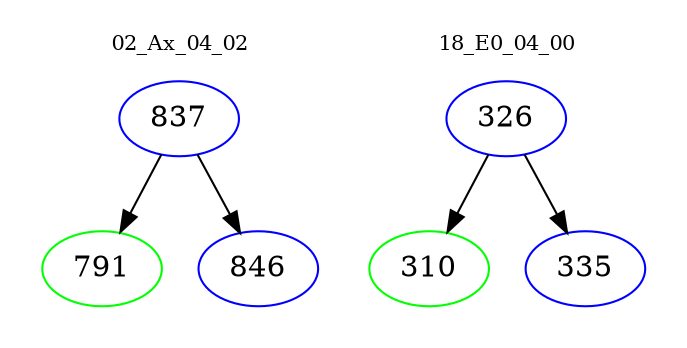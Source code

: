 digraph{
subgraph cluster_0 {
color = white
label = "02_Ax_04_02";
fontsize=10;
T0_837 [label="837", color="blue"]
T0_837 -> T0_791 [color="black"]
T0_791 [label="791", color="green"]
T0_837 -> T0_846 [color="black"]
T0_846 [label="846", color="blue"]
}
subgraph cluster_1 {
color = white
label = "18_E0_04_00";
fontsize=10;
T1_326 [label="326", color="blue"]
T1_326 -> T1_310 [color="black"]
T1_310 [label="310", color="green"]
T1_326 -> T1_335 [color="black"]
T1_335 [label="335", color="blue"]
}
}
